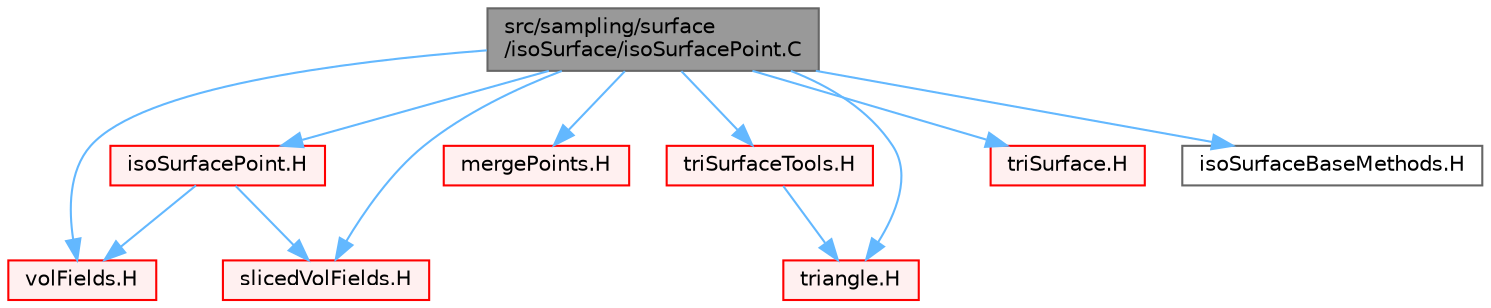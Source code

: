 digraph "src/sampling/surface/isoSurface/isoSurfacePoint.C"
{
 // LATEX_PDF_SIZE
  bgcolor="transparent";
  edge [fontname=Helvetica,fontsize=10,labelfontname=Helvetica,labelfontsize=10];
  node [fontname=Helvetica,fontsize=10,shape=box,height=0.2,width=0.4];
  Node1 [id="Node000001",label="src/sampling/surface\l/isoSurface/isoSurfacePoint.C",height=0.2,width=0.4,color="gray40", fillcolor="grey60", style="filled", fontcolor="black",tooltip=" "];
  Node1 -> Node2 [id="edge1_Node000001_Node000002",color="steelblue1",style="solid",tooltip=" "];
  Node2 [id="Node000002",label="isoSurfacePoint.H",height=0.2,width=0.4,color="red", fillcolor="#FFF0F0", style="filled",URL="$isoSurfacePoint_8H.html",tooltip=" "];
  Node2 -> Node124 [id="edge2_Node000002_Node000124",color="steelblue1",style="solid",tooltip=" "];
  Node124 [id="Node000124",label="volFields.H",height=0.2,width=0.4,color="red", fillcolor="#FFF0F0", style="filled",URL="$volFields_8H.html",tooltip=" "];
  Node2 -> Node380 [id="edge3_Node000002_Node000380",color="steelblue1",style="solid",tooltip=" "];
  Node380 [id="Node000380",label="slicedVolFields.H",height=0.2,width=0.4,color="red", fillcolor="#FFF0F0", style="filled",URL="$slicedVolFields_8H.html",tooltip=" "];
  Node1 -> Node424 [id="edge4_Node000001_Node000424",color="steelblue1",style="solid",tooltip=" "];
  Node424 [id="Node000424",label="mergePoints.H",height=0.2,width=0.4,color="red", fillcolor="#FFF0F0", style="filled",URL="$mergePoints_8H.html",tooltip="Geometric merging of points. See below."];
  Node1 -> Node380 [id="edge5_Node000001_Node000380",color="steelblue1",style="solid",tooltip=" "];
  Node1 -> Node124 [id="edge6_Node000001_Node000124",color="steelblue1",style="solid",tooltip=" "];
  Node1 -> Node425 [id="edge7_Node000001_Node000425",color="steelblue1",style="solid",tooltip=" "];
  Node425 [id="Node000425",label="triSurfaceTools.H",height=0.2,width=0.4,color="red", fillcolor="#FFF0F0", style="filled",URL="$triSurfaceTools_8H.html",tooltip=" "];
  Node425 -> Node403 [id="edge8_Node000425_Node000403",color="steelblue1",style="solid",tooltip=" "];
  Node403 [id="Node000403",label="triangle.H",height=0.2,width=0.4,color="red", fillcolor="#FFF0F0", style="filled",URL="$triangle_8H.html",tooltip=" "];
  Node1 -> Node429 [id="edge9_Node000001_Node000429",color="steelblue1",style="solid",tooltip=" "];
  Node429 [id="Node000429",label="triSurface.H",height=0.2,width=0.4,color="red", fillcolor="#FFF0F0", style="filled",URL="$triSurface_8H.html",tooltip=" "];
  Node1 -> Node403 [id="edge10_Node000001_Node000403",color="steelblue1",style="solid",tooltip=" "];
  Node1 -> Node435 [id="edge11_Node000001_Node000435",color="steelblue1",style="solid",tooltip=" "];
  Node435 [id="Node000435",label="isoSurfaceBaseMethods.H",height=0.2,width=0.4,color="grey40", fillcolor="white", style="filled",URL="$isoSurfaceBaseMethods_8H.html",tooltip="Convenience macros for instantiating iso-surface interpolate methods."];
}
